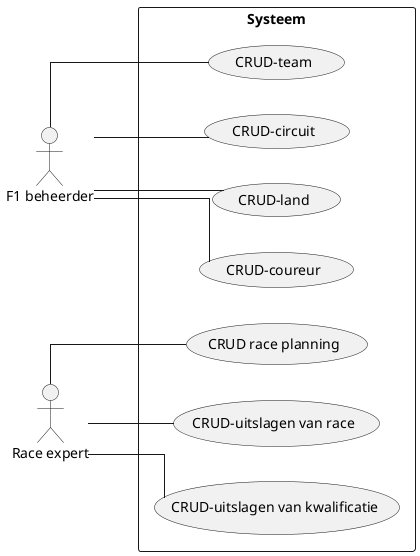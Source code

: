 @startuml
'https://plantuml.com/use-case-diagram

left to right direction
skinparam linetype ortho

:F1 beheerder: as F1B
:Race expert: as F1E

rectangle  "Systeem" {

    F1E -- (CRUD race planning)
    F1E -- (CRUD-uitslagen van race)
    F1E -- (CRUD-uitslagen van kwalificatie)
    F1B -- (CRUD-coureur)
    F1B -- (CRUD-team)
    F1B -- (CRUD-circuit)
    F1B -- (CRUD-land)
}
@enduml
